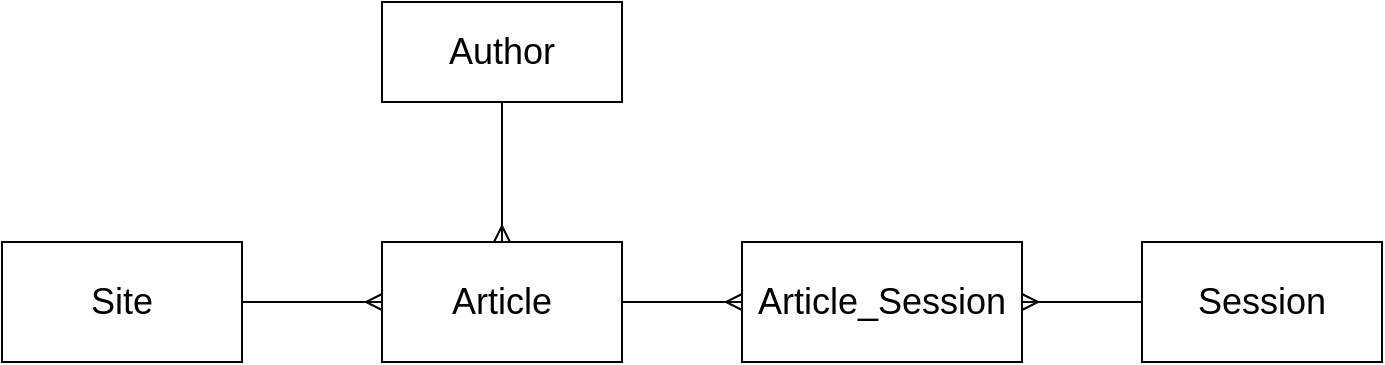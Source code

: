 <mxfile version="20.3.0" type="device"><diagram id="tDRQz01rIIrzcrmAslNs" name="Page-1"><mxGraphModel dx="946" dy="515" grid="1" gridSize="10" guides="1" tooltips="1" connect="1" arrows="1" fold="1" page="1" pageScale="1" pageWidth="850" pageHeight="1100" math="0" shadow="0"><root><mxCell id="0"/><mxCell id="1" parent="0"/><mxCell id="tbDDNEyFH_ZoM2BAqk-d-7" style="edgeStyle=orthogonalEdgeStyle;rounded=0;orthogonalLoop=1;jettySize=auto;html=1;entryX=0;entryY=0.5;entryDx=0;entryDy=0;fontSize=18;endArrow=ERmany;endFill=0;" edge="1" parent="1" source="tbDDNEyFH_ZoM2BAqk-d-1" target="tbDDNEyFH_ZoM2BAqk-d-2"><mxGeometry relative="1" as="geometry"/></mxCell><mxCell id="tbDDNEyFH_ZoM2BAqk-d-1" value="&lt;font style=&quot;font-size: 18px;&quot;&gt;Site&lt;/font&gt;" style="rounded=0;whiteSpace=wrap;html=1;" vertex="1" parent="1"><mxGeometry x="70" y="210" width="120" height="60" as="geometry"/></mxCell><mxCell id="tbDDNEyFH_ZoM2BAqk-d-8" style="edgeStyle=orthogonalEdgeStyle;rounded=0;orthogonalLoop=1;jettySize=auto;html=1;entryX=0;entryY=0.5;entryDx=0;entryDy=0;fontSize=18;endArrow=ERmany;endFill=0;" edge="1" parent="1" source="tbDDNEyFH_ZoM2BAqk-d-2" target="tbDDNEyFH_ZoM2BAqk-d-5"><mxGeometry relative="1" as="geometry"/></mxCell><mxCell id="tbDDNEyFH_ZoM2BAqk-d-2" value="&lt;span style=&quot;font-size: 18px;&quot;&gt;Article&lt;/span&gt;" style="rounded=0;whiteSpace=wrap;html=1;" vertex="1" parent="1"><mxGeometry x="260" y="210" width="120" height="60" as="geometry"/></mxCell><mxCell id="tbDDNEyFH_ZoM2BAqk-d-6" style="edgeStyle=orthogonalEdgeStyle;rounded=0;orthogonalLoop=1;jettySize=auto;html=1;entryX=0.5;entryY=0;entryDx=0;entryDy=0;fontSize=18;endArrow=ERmany;endFill=0;" edge="1" parent="1" source="tbDDNEyFH_ZoM2BAqk-d-3" target="tbDDNEyFH_ZoM2BAqk-d-2"><mxGeometry relative="1" as="geometry"/></mxCell><mxCell id="tbDDNEyFH_ZoM2BAqk-d-3" value="Author" style="rounded=0;whiteSpace=wrap;html=1;fontSize=18;" vertex="1" parent="1"><mxGeometry x="260" y="90" width="120" height="50" as="geometry"/></mxCell><mxCell id="tbDDNEyFH_ZoM2BAqk-d-9" style="edgeStyle=orthogonalEdgeStyle;rounded=0;orthogonalLoop=1;jettySize=auto;html=1;entryX=1;entryY=0.5;entryDx=0;entryDy=0;fontSize=18;endArrow=ERmany;endFill=0;" edge="1" parent="1" source="tbDDNEyFH_ZoM2BAqk-d-4" target="tbDDNEyFH_ZoM2BAqk-d-5"><mxGeometry relative="1" as="geometry"/></mxCell><mxCell id="tbDDNEyFH_ZoM2BAqk-d-4" value="Session" style="rounded=0;whiteSpace=wrap;html=1;fontSize=18;" vertex="1" parent="1"><mxGeometry x="640" y="210" width="120" height="60" as="geometry"/></mxCell><mxCell id="tbDDNEyFH_ZoM2BAqk-d-5" value="Article_Session" style="rounded=0;whiteSpace=wrap;html=1;fontSize=18;" vertex="1" parent="1"><mxGeometry x="440" y="210" width="140" height="60" as="geometry"/></mxCell></root></mxGraphModel></diagram></mxfile>